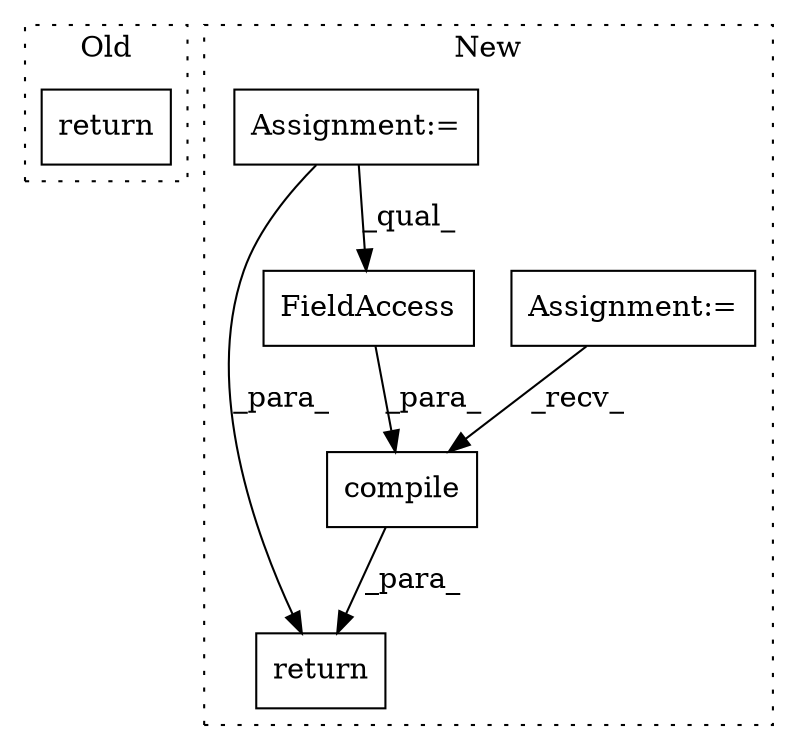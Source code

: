 digraph G {
subgraph cluster0 {
1 [label="return" a="41" s="2745" l="7" shape="box"];
label = "Old";
style="dotted";
}
subgraph cluster1 {
2 [label="compile" a="32" s="2800,2830" l="8,1" shape="box"];
3 [label="Assignment:=" a="7" s="2770" l="8" shape="box"];
4 [label="return" a="41" s="2784" l="7" shape="box"];
5 [label="Assignment:=" a="7" s="2755" l="5" shape="box"];
6 [label="FieldAccess" a="22" s="2808" l="9" shape="box"];
label = "New";
style="dotted";
}
2 -> 4 [label="_para_"];
3 -> 2 [label="_recv_"];
5 -> 4 [label="_para_"];
5 -> 6 [label="_qual_"];
6 -> 2 [label="_para_"];
}